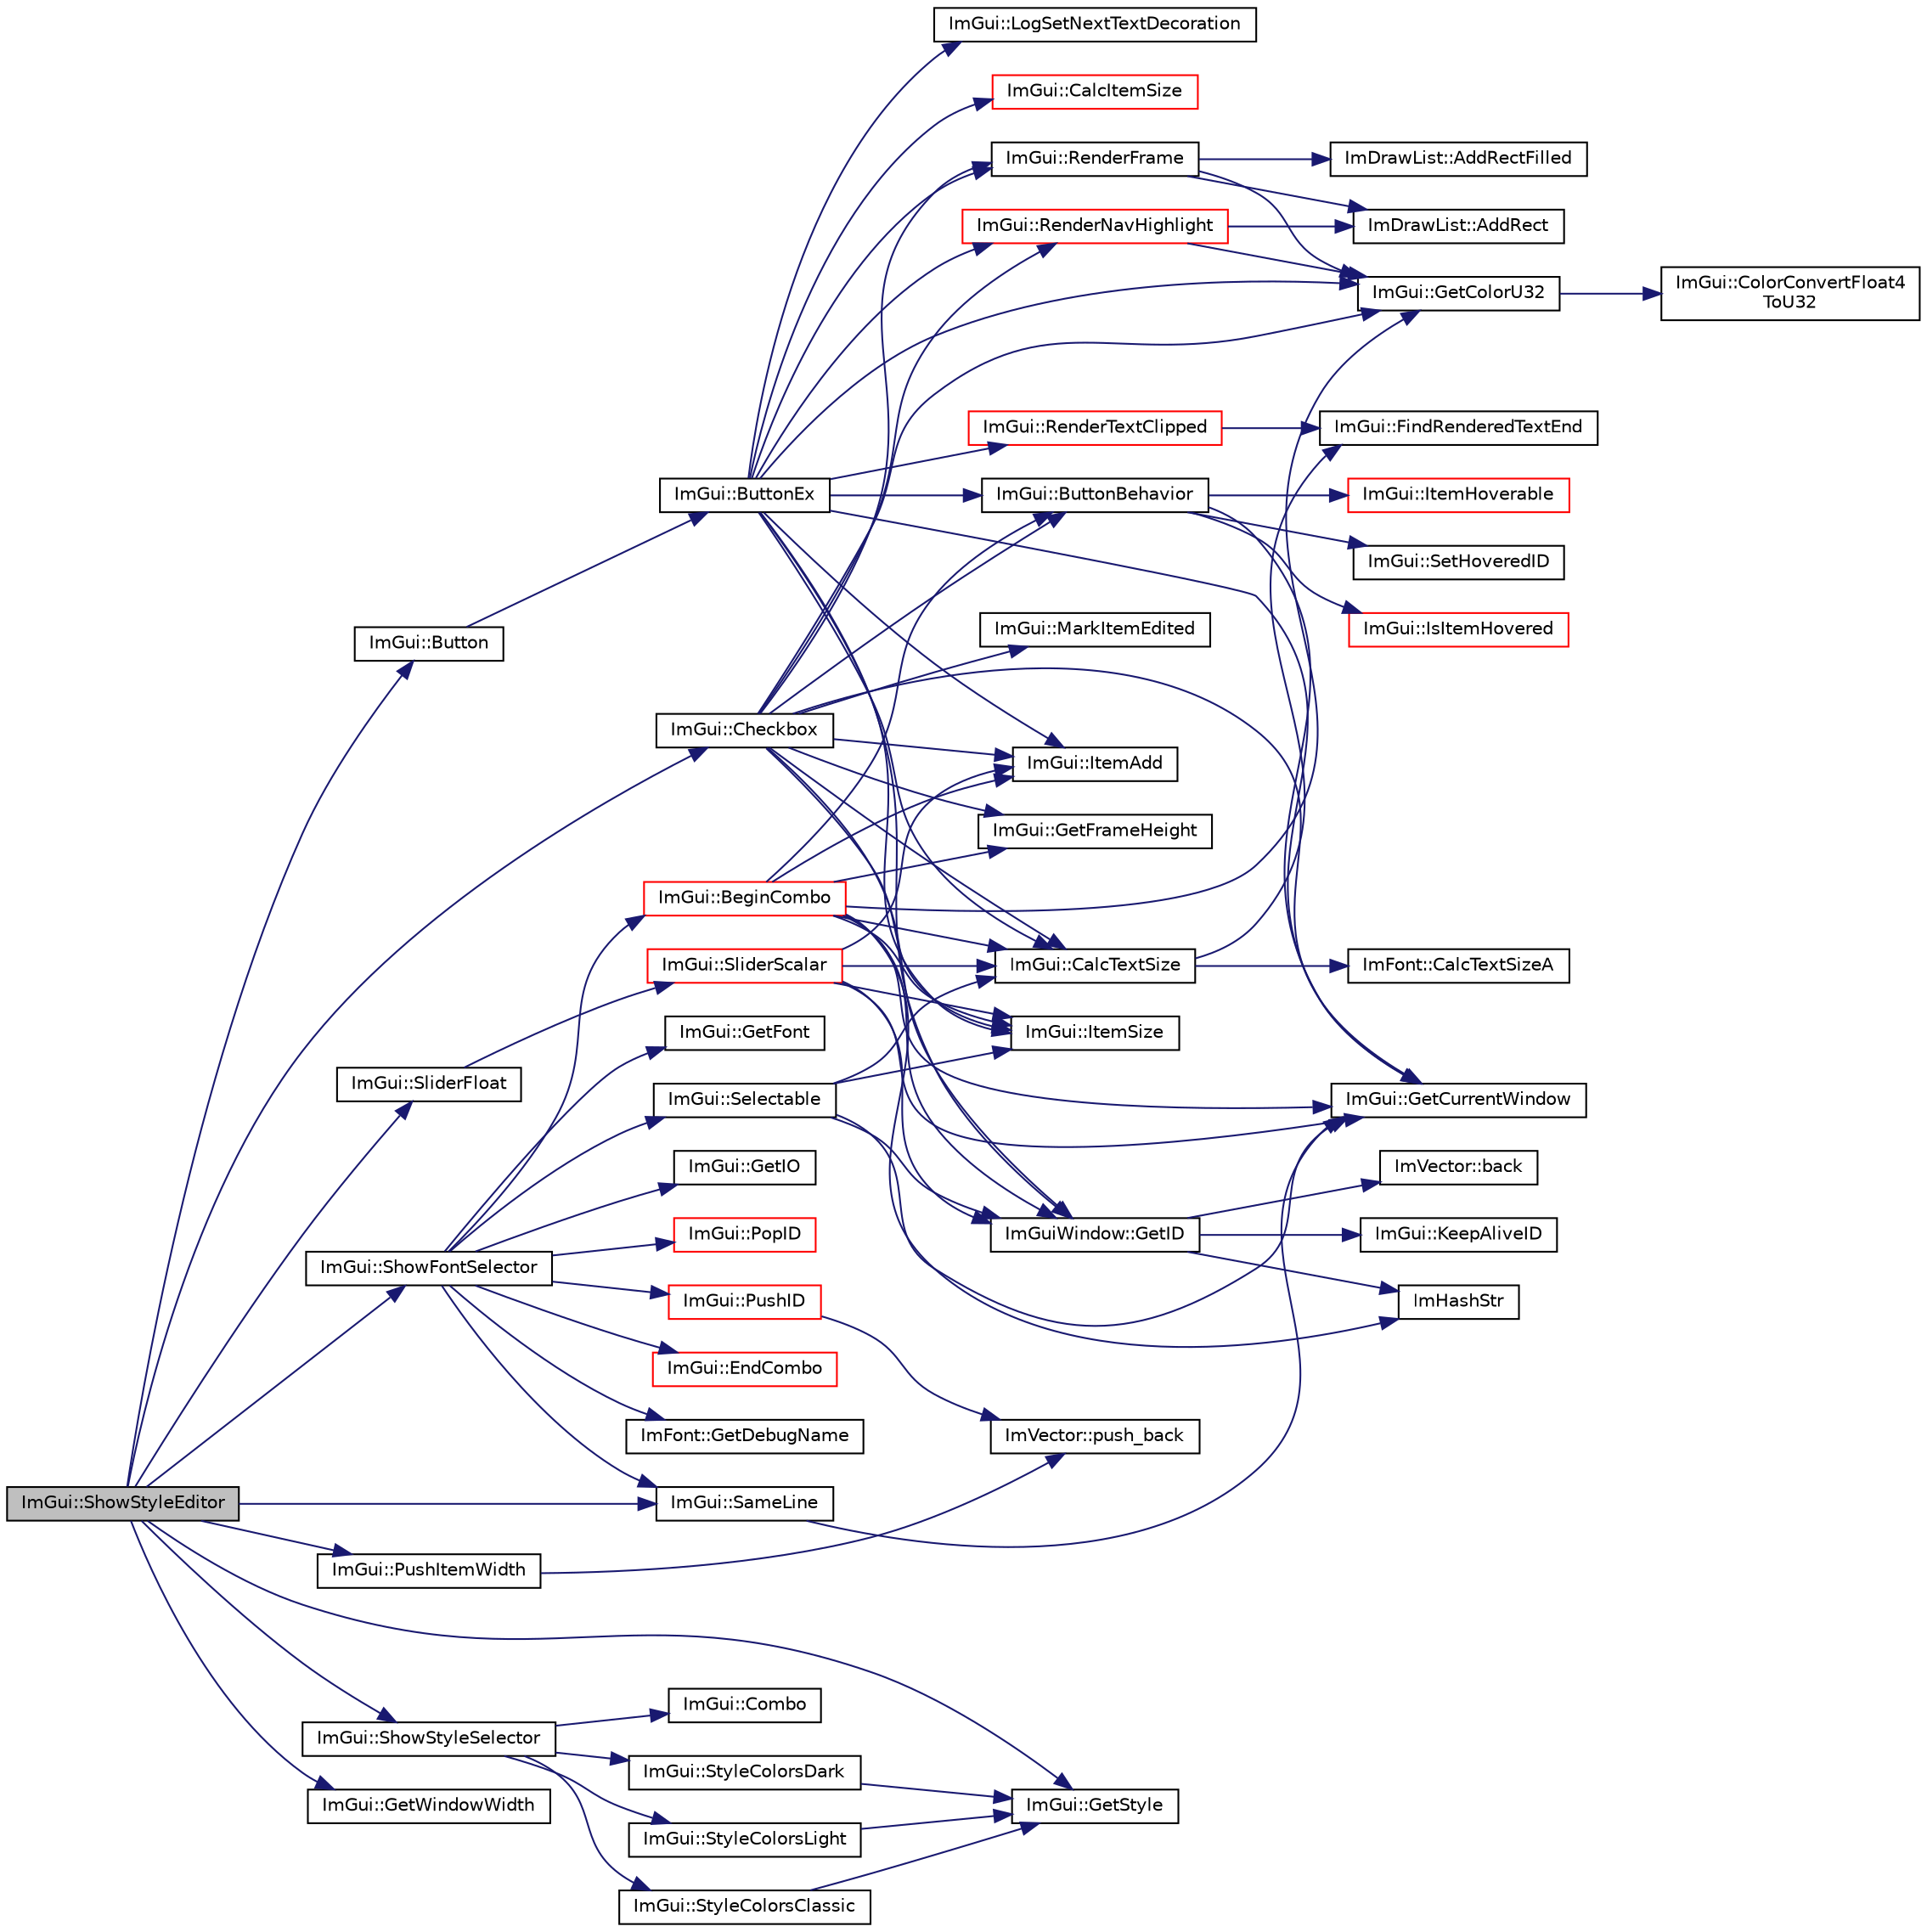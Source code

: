 digraph "ImGui::ShowStyleEditor"
{
 // LATEX_PDF_SIZE
  edge [fontname="Helvetica",fontsize="10",labelfontname="Helvetica",labelfontsize="10"];
  node [fontname="Helvetica",fontsize="10",shape=record];
  rankdir="LR";
  Node1 [label="ImGui::ShowStyleEditor",height=0.2,width=0.4,color="black", fillcolor="grey75", style="filled", fontcolor="black",tooltip=" "];
  Node1 -> Node2 [color="midnightblue",fontsize="10",style="solid"];
  Node2 [label="ImGui::Button",height=0.2,width=0.4,color="black", fillcolor="white", style="filled",URL="$namespace_im_gui.html#a38094c568ce398db5a3abb9d3ac92030",tooltip=" "];
  Node2 -> Node3 [color="midnightblue",fontsize="10",style="solid"];
  Node3 [label="ImGui::ButtonEx",height=0.2,width=0.4,color="black", fillcolor="white", style="filled",URL="$namespace_im_gui.html#ae479220c66b039874c6e4c9e9b22849f",tooltip=" "];
  Node3 -> Node4 [color="midnightblue",fontsize="10",style="solid"];
  Node4 [label="ImGui::ButtonBehavior",height=0.2,width=0.4,color="black", fillcolor="white", style="filled",URL="$namespace_im_gui.html#a65a4f18b1bc8ce0f351687922089f374",tooltip=" "];
  Node4 -> Node5 [color="midnightblue",fontsize="10",style="solid"];
  Node5 [label="ImGui::GetCurrentWindow",height=0.2,width=0.4,color="black", fillcolor="white", style="filled",URL="$namespace_im_gui.html#a7ceba68eca2b09fb6bf1ad88037e6203",tooltip=" "];
  Node4 -> Node6 [color="midnightblue",fontsize="10",style="solid"];
  Node6 [label="ImGui::IsItemHovered",height=0.2,width=0.4,color="red", fillcolor="white", style="filled",URL="$namespace_im_gui.html#ac9a400eff3a9561d95e80486c52a660b",tooltip=" "];
  Node4 -> Node8 [color="midnightblue",fontsize="10",style="solid"];
  Node8 [label="ImGui::ItemHoverable",height=0.2,width=0.4,color="red", fillcolor="white", style="filled",URL="$namespace_im_gui.html#a488b86a9f235923304186fb86ff64ffb",tooltip=" "];
  Node4 -> Node12 [color="midnightblue",fontsize="10",style="solid"];
  Node12 [label="ImGui::SetHoveredID",height=0.2,width=0.4,color="black", fillcolor="white", style="filled",URL="$namespace_im_gui.html#aba1f0c75d6f98702e6b02eb1bc30d915",tooltip=" "];
  Node3 -> Node13 [color="midnightblue",fontsize="10",style="solid"];
  Node13 [label="ImGui::CalcItemSize",height=0.2,width=0.4,color="red", fillcolor="white", style="filled",URL="$namespace_im_gui.html#acaef0497f7982dd98bf215e50129cd9b",tooltip=" "];
  Node3 -> Node15 [color="midnightblue",fontsize="10",style="solid"];
  Node15 [label="ImGui::CalcTextSize",height=0.2,width=0.4,color="black", fillcolor="white", style="filled",URL="$namespace_im_gui.html#a848b9db6cc4a186751c0ecebcaadc33b",tooltip=" "];
  Node15 -> Node16 [color="midnightblue",fontsize="10",style="solid"];
  Node16 [label="ImFont::CalcTextSizeA",height=0.2,width=0.4,color="black", fillcolor="white", style="filled",URL="$struct_im_font.html#ad67f64fd206ad197f4b93b1a1ae27cfe",tooltip=" "];
  Node15 -> Node17 [color="midnightblue",fontsize="10",style="solid"];
  Node17 [label="ImGui::FindRenderedTextEnd",height=0.2,width=0.4,color="black", fillcolor="white", style="filled",URL="$namespace_im_gui.html#a7671e1dbc803a31b06081b52a771d83f",tooltip=" "];
  Node3 -> Node18 [color="midnightblue",fontsize="10",style="solid"];
  Node18 [label="ImGui::GetColorU32",height=0.2,width=0.4,color="black", fillcolor="white", style="filled",URL="$namespace_im_gui.html#a0de2d9bd347d9866511eb8d014e62556",tooltip=" "];
  Node18 -> Node19 [color="midnightblue",fontsize="10",style="solid"];
  Node19 [label="ImGui::ColorConvertFloat4\lToU32",height=0.2,width=0.4,color="black", fillcolor="white", style="filled",URL="$namespace_im_gui.html#abe2691de0b1a71c774ab24cc91564a94",tooltip=" "];
  Node3 -> Node5 [color="midnightblue",fontsize="10",style="solid"];
  Node3 -> Node20 [color="midnightblue",fontsize="10",style="solid"];
  Node20 [label="ImGuiWindow::GetID",height=0.2,width=0.4,color="black", fillcolor="white", style="filled",URL="$struct_im_gui_window.html#a66400a63bc0b54d7d29e08d1b1b1a42b",tooltip=" "];
  Node20 -> Node21 [color="midnightblue",fontsize="10",style="solid"];
  Node21 [label="ImVector::back",height=0.2,width=0.4,color="black", fillcolor="white", style="filled",URL="$struct_im_vector.html#a6da15f3c402099ed57078835ab942f8e",tooltip=" "];
  Node20 -> Node22 [color="midnightblue",fontsize="10",style="solid"];
  Node22 [label="ImHashStr",height=0.2,width=0.4,color="black", fillcolor="white", style="filled",URL="$imgui_8cpp.html#acd1b12694d0365b516bf7373f182eeee",tooltip=" "];
  Node20 -> Node23 [color="midnightblue",fontsize="10",style="solid"];
  Node23 [label="ImGui::KeepAliveID",height=0.2,width=0.4,color="black", fillcolor="white", style="filled",URL="$namespace_im_gui.html#a85a245c78a9f7c351636bdad6e60c488",tooltip=" "];
  Node3 -> Node24 [color="midnightblue",fontsize="10",style="solid"];
  Node24 [label="ImGui::ItemAdd",height=0.2,width=0.4,color="black", fillcolor="white", style="filled",URL="$namespace_im_gui.html#a03440eafb6ce299fcb92b2d2cda147a5",tooltip=" "];
  Node3 -> Node25 [color="midnightblue",fontsize="10",style="solid"];
  Node25 [label="ImGui::ItemSize",height=0.2,width=0.4,color="black", fillcolor="white", style="filled",URL="$namespace_im_gui.html#aeeb1ec6ae6548173dbf813e7df538c48",tooltip=" "];
  Node3 -> Node26 [color="midnightblue",fontsize="10",style="solid"];
  Node26 [label="ImGui::LogSetNextTextDecoration",height=0.2,width=0.4,color="black", fillcolor="white", style="filled",URL="$namespace_im_gui.html#a66bc1e61bff5f2170bcd2d7d071eaa22",tooltip=" "];
  Node3 -> Node27 [color="midnightblue",fontsize="10",style="solid"];
  Node27 [label="ImGui::RenderFrame",height=0.2,width=0.4,color="black", fillcolor="white", style="filled",URL="$namespace_im_gui.html#a621ba649568ede3939d4f10d83b86d04",tooltip=" "];
  Node27 -> Node28 [color="midnightblue",fontsize="10",style="solid"];
  Node28 [label="ImDrawList::AddRect",height=0.2,width=0.4,color="black", fillcolor="white", style="filled",URL="$struct_im_draw_list.html#ad96f10a3e954fe0c5b7c96d4e205af7b",tooltip=" "];
  Node27 -> Node29 [color="midnightblue",fontsize="10",style="solid"];
  Node29 [label="ImDrawList::AddRectFilled",height=0.2,width=0.4,color="black", fillcolor="white", style="filled",URL="$struct_im_draw_list.html#a6b16ab764160b0251d2e7b3bd08c1ffc",tooltip=" "];
  Node27 -> Node18 [color="midnightblue",fontsize="10",style="solid"];
  Node3 -> Node30 [color="midnightblue",fontsize="10",style="solid"];
  Node30 [label="ImGui::RenderNavHighlight",height=0.2,width=0.4,color="red", fillcolor="white", style="filled",URL="$namespace_im_gui.html#afc84af0481214603f058b6ee31d20855",tooltip=" "];
  Node30 -> Node28 [color="midnightblue",fontsize="10",style="solid"];
  Node30 -> Node18 [color="midnightblue",fontsize="10",style="solid"];
  Node3 -> Node33 [color="midnightblue",fontsize="10",style="solid"];
  Node33 [label="ImGui::RenderTextClipped",height=0.2,width=0.4,color="red", fillcolor="white", style="filled",URL="$namespace_im_gui.html#ab362eafae794c7364a6b96ea06f38eb9",tooltip=" "];
  Node33 -> Node17 [color="midnightblue",fontsize="10",style="solid"];
  Node1 -> Node38 [color="midnightblue",fontsize="10",style="solid"];
  Node38 [label="ImGui::Checkbox",height=0.2,width=0.4,color="black", fillcolor="white", style="filled",URL="$namespace_im_gui.html#a57d73c1d0ef807fef734d91024092027",tooltip=" "];
  Node38 -> Node4 [color="midnightblue",fontsize="10",style="solid"];
  Node38 -> Node15 [color="midnightblue",fontsize="10",style="solid"];
  Node38 -> Node18 [color="midnightblue",fontsize="10",style="solid"];
  Node38 -> Node5 [color="midnightblue",fontsize="10",style="solid"];
  Node38 -> Node39 [color="midnightblue",fontsize="10",style="solid"];
  Node39 [label="ImGui::GetFrameHeight",height=0.2,width=0.4,color="black", fillcolor="white", style="filled",URL="$namespace_im_gui.html#ae560f17cf3262017cee888d1eb77f294",tooltip=" "];
  Node38 -> Node20 [color="midnightblue",fontsize="10",style="solid"];
  Node38 -> Node24 [color="midnightblue",fontsize="10",style="solid"];
  Node38 -> Node25 [color="midnightblue",fontsize="10",style="solid"];
  Node38 -> Node40 [color="midnightblue",fontsize="10",style="solid"];
  Node40 [label="ImGui::MarkItemEdited",height=0.2,width=0.4,color="black", fillcolor="white", style="filled",URL="$namespace_im_gui.html#a83036681a36fbee2d35b5b57a1ef72e6",tooltip=" "];
  Node38 -> Node27 [color="midnightblue",fontsize="10",style="solid"];
  Node38 -> Node30 [color="midnightblue",fontsize="10",style="solid"];
  Node1 -> Node41 [color="midnightblue",fontsize="10",style="solid"];
  Node41 [label="ImGui::GetStyle",height=0.2,width=0.4,color="black", fillcolor="white", style="filled",URL="$namespace_im_gui.html#abafef4bb3e3654efd96a47b2e22870a7",tooltip=" "];
  Node1 -> Node42 [color="midnightblue",fontsize="10",style="solid"];
  Node42 [label="ImGui::GetWindowWidth",height=0.2,width=0.4,color="black", fillcolor="white", style="filled",URL="$namespace_im_gui.html#a471ff23945b99541c506dbdc2a9004cf",tooltip=" "];
  Node1 -> Node43 [color="midnightblue",fontsize="10",style="solid"];
  Node43 [label="ImGui::PushItemWidth",height=0.2,width=0.4,color="black", fillcolor="white", style="filled",URL="$namespace_im_gui.html#a4ad13bf38f0521a339133248ef3e3036",tooltip=" "];
  Node43 -> Node44 [color="midnightblue",fontsize="10",style="solid"];
  Node44 [label="ImVector::push_back",height=0.2,width=0.4,color="black", fillcolor="white", style="filled",URL="$struct_im_vector.html#aab5df48e0711a48bd12f3206e08c4108",tooltip=" "];
  Node1 -> Node45 [color="midnightblue",fontsize="10",style="solid"];
  Node45 [label="ImGui::SameLine",height=0.2,width=0.4,color="black", fillcolor="white", style="filled",URL="$namespace_im_gui.html#a2991c91e94f3b77a0c3411f4f3aa348e",tooltip=" "];
  Node45 -> Node5 [color="midnightblue",fontsize="10",style="solid"];
  Node1 -> Node46 [color="midnightblue",fontsize="10",style="solid"];
  Node46 [label="ImGui::ShowFontSelector",height=0.2,width=0.4,color="black", fillcolor="white", style="filled",URL="$namespace_im_gui.html#a0bdce99eef17ef1e1fef40a18bd811ab",tooltip=" "];
  Node46 -> Node47 [color="midnightblue",fontsize="10",style="solid"];
  Node47 [label="ImGui::BeginCombo",height=0.2,width=0.4,color="red", fillcolor="white", style="filled",URL="$namespace_im_gui.html#aa895095bdc7a2907375c555e245575ea",tooltip=" "];
  Node47 -> Node4 [color="midnightblue",fontsize="10",style="solid"];
  Node47 -> Node15 [color="midnightblue",fontsize="10",style="solid"];
  Node47 -> Node18 [color="midnightblue",fontsize="10",style="solid"];
  Node47 -> Node5 [color="midnightblue",fontsize="10",style="solid"];
  Node47 -> Node39 [color="midnightblue",fontsize="10",style="solid"];
  Node47 -> Node20 [color="midnightblue",fontsize="10",style="solid"];
  Node47 -> Node22 [color="midnightblue",fontsize="10",style="solid"];
  Node47 -> Node24 [color="midnightblue",fontsize="10",style="solid"];
  Node47 -> Node25 [color="midnightblue",fontsize="10",style="solid"];
  Node46 -> Node52 [color="midnightblue",fontsize="10",style="solid"];
  Node52 [label="ImGui::EndCombo",height=0.2,width=0.4,color="red", fillcolor="white", style="filled",URL="$namespace_im_gui.html#a63434692d7de278875c7ea0143fbe6e4",tooltip=" "];
  Node46 -> Node74 [color="midnightblue",fontsize="10",style="solid"];
  Node74 [label="ImFont::GetDebugName",height=0.2,width=0.4,color="black", fillcolor="white", style="filled",URL="$struct_im_font.html#a11843ed46aaa122264d0da87ffafd627",tooltip=" "];
  Node46 -> Node75 [color="midnightblue",fontsize="10",style="solid"];
  Node75 [label="ImGui::GetFont",height=0.2,width=0.4,color="black", fillcolor="white", style="filled",URL="$namespace_im_gui.html#a43cf349576e20fac4a1300269320ad8f",tooltip=" "];
  Node46 -> Node76 [color="midnightblue",fontsize="10",style="solid"];
  Node76 [label="ImGui::GetIO",height=0.2,width=0.4,color="black", fillcolor="white", style="filled",URL="$namespace_im_gui.html#a3179e560812f878f3961ce803a5d9302",tooltip=" "];
  Node46 -> Node77 [color="midnightblue",fontsize="10",style="solid"];
  Node77 [label="ImGui::PopID",height=0.2,width=0.4,color="red", fillcolor="white", style="filled",URL="$namespace_im_gui.html#aba0b2d8f890a5d435ae43d0c4a2d4dd1",tooltip=" "];
  Node46 -> Node78 [color="midnightblue",fontsize="10",style="solid"];
  Node78 [label="ImGui::PushID",height=0.2,width=0.4,color="red", fillcolor="white", style="filled",URL="$namespace_im_gui.html#a27a8533605dc5b8cabf161bf7715bbde",tooltip=" "];
  Node78 -> Node44 [color="midnightblue",fontsize="10",style="solid"];
  Node46 -> Node45 [color="midnightblue",fontsize="10",style="solid"];
  Node46 -> Node80 [color="midnightblue",fontsize="10",style="solid"];
  Node80 [label="ImGui::Selectable",height=0.2,width=0.4,color="black", fillcolor="white", style="filled",URL="$namespace_im_gui.html#af98575238bda183a523df19fb447af60",tooltip=" "];
  Node80 -> Node15 [color="midnightblue",fontsize="10",style="solid"];
  Node80 -> Node5 [color="midnightblue",fontsize="10",style="solid"];
  Node80 -> Node20 [color="midnightblue",fontsize="10",style="solid"];
  Node80 -> Node25 [color="midnightblue",fontsize="10",style="solid"];
  Node1 -> Node81 [color="midnightblue",fontsize="10",style="solid"];
  Node81 [label="ImGui::ShowStyleSelector",height=0.2,width=0.4,color="black", fillcolor="white", style="filled",URL="$namespace_im_gui.html#a83f4e863c102b0a05e0e3308b371b394",tooltip=" "];
  Node81 -> Node82 [color="midnightblue",fontsize="10",style="solid"];
  Node82 [label="ImGui::Combo",height=0.2,width=0.4,color="black", fillcolor="white", style="filled",URL="$namespace_im_gui.html#aa2979368da5b9e98d368449b36d166b2",tooltip=" "];
  Node81 -> Node83 [color="midnightblue",fontsize="10",style="solid"];
  Node83 [label="ImGui::StyleColorsClassic",height=0.2,width=0.4,color="black", fillcolor="white", style="filled",URL="$namespace_im_gui.html#a1cf931a42a10f71150def3ce222434b6",tooltip=" "];
  Node83 -> Node41 [color="midnightblue",fontsize="10",style="solid"];
  Node81 -> Node84 [color="midnightblue",fontsize="10",style="solid"];
  Node84 [label="ImGui::StyleColorsDark",height=0.2,width=0.4,color="black", fillcolor="white", style="filled",URL="$namespace_im_gui.html#a26c67fc14081b359566d5e135cd8c767",tooltip=" "];
  Node84 -> Node41 [color="midnightblue",fontsize="10",style="solid"];
  Node81 -> Node85 [color="midnightblue",fontsize="10",style="solid"];
  Node85 [label="ImGui::StyleColorsLight",height=0.2,width=0.4,color="black", fillcolor="white", style="filled",URL="$namespace_im_gui.html#ae1fc558bfbc557b228d63f7facfc86e1",tooltip=" "];
  Node85 -> Node41 [color="midnightblue",fontsize="10",style="solid"];
  Node1 -> Node86 [color="midnightblue",fontsize="10",style="solid"];
  Node86 [label="ImGui::SliderFloat",height=0.2,width=0.4,color="black", fillcolor="white", style="filled",URL="$namespace_im_gui.html#a864f761801792a0cc5ce3408f3392cfc",tooltip=" "];
  Node86 -> Node87 [color="midnightblue",fontsize="10",style="solid"];
  Node87 [label="ImGui::SliderScalar",height=0.2,width=0.4,color="red", fillcolor="white", style="filled",URL="$namespace_im_gui.html#afdd7faa9a69f75b8d674cdc207441bea",tooltip=" "];
  Node87 -> Node15 [color="midnightblue",fontsize="10",style="solid"];
  Node87 -> Node5 [color="midnightblue",fontsize="10",style="solid"];
  Node87 -> Node20 [color="midnightblue",fontsize="10",style="solid"];
  Node87 -> Node24 [color="midnightblue",fontsize="10",style="solid"];
  Node87 -> Node25 [color="midnightblue",fontsize="10",style="solid"];
}
